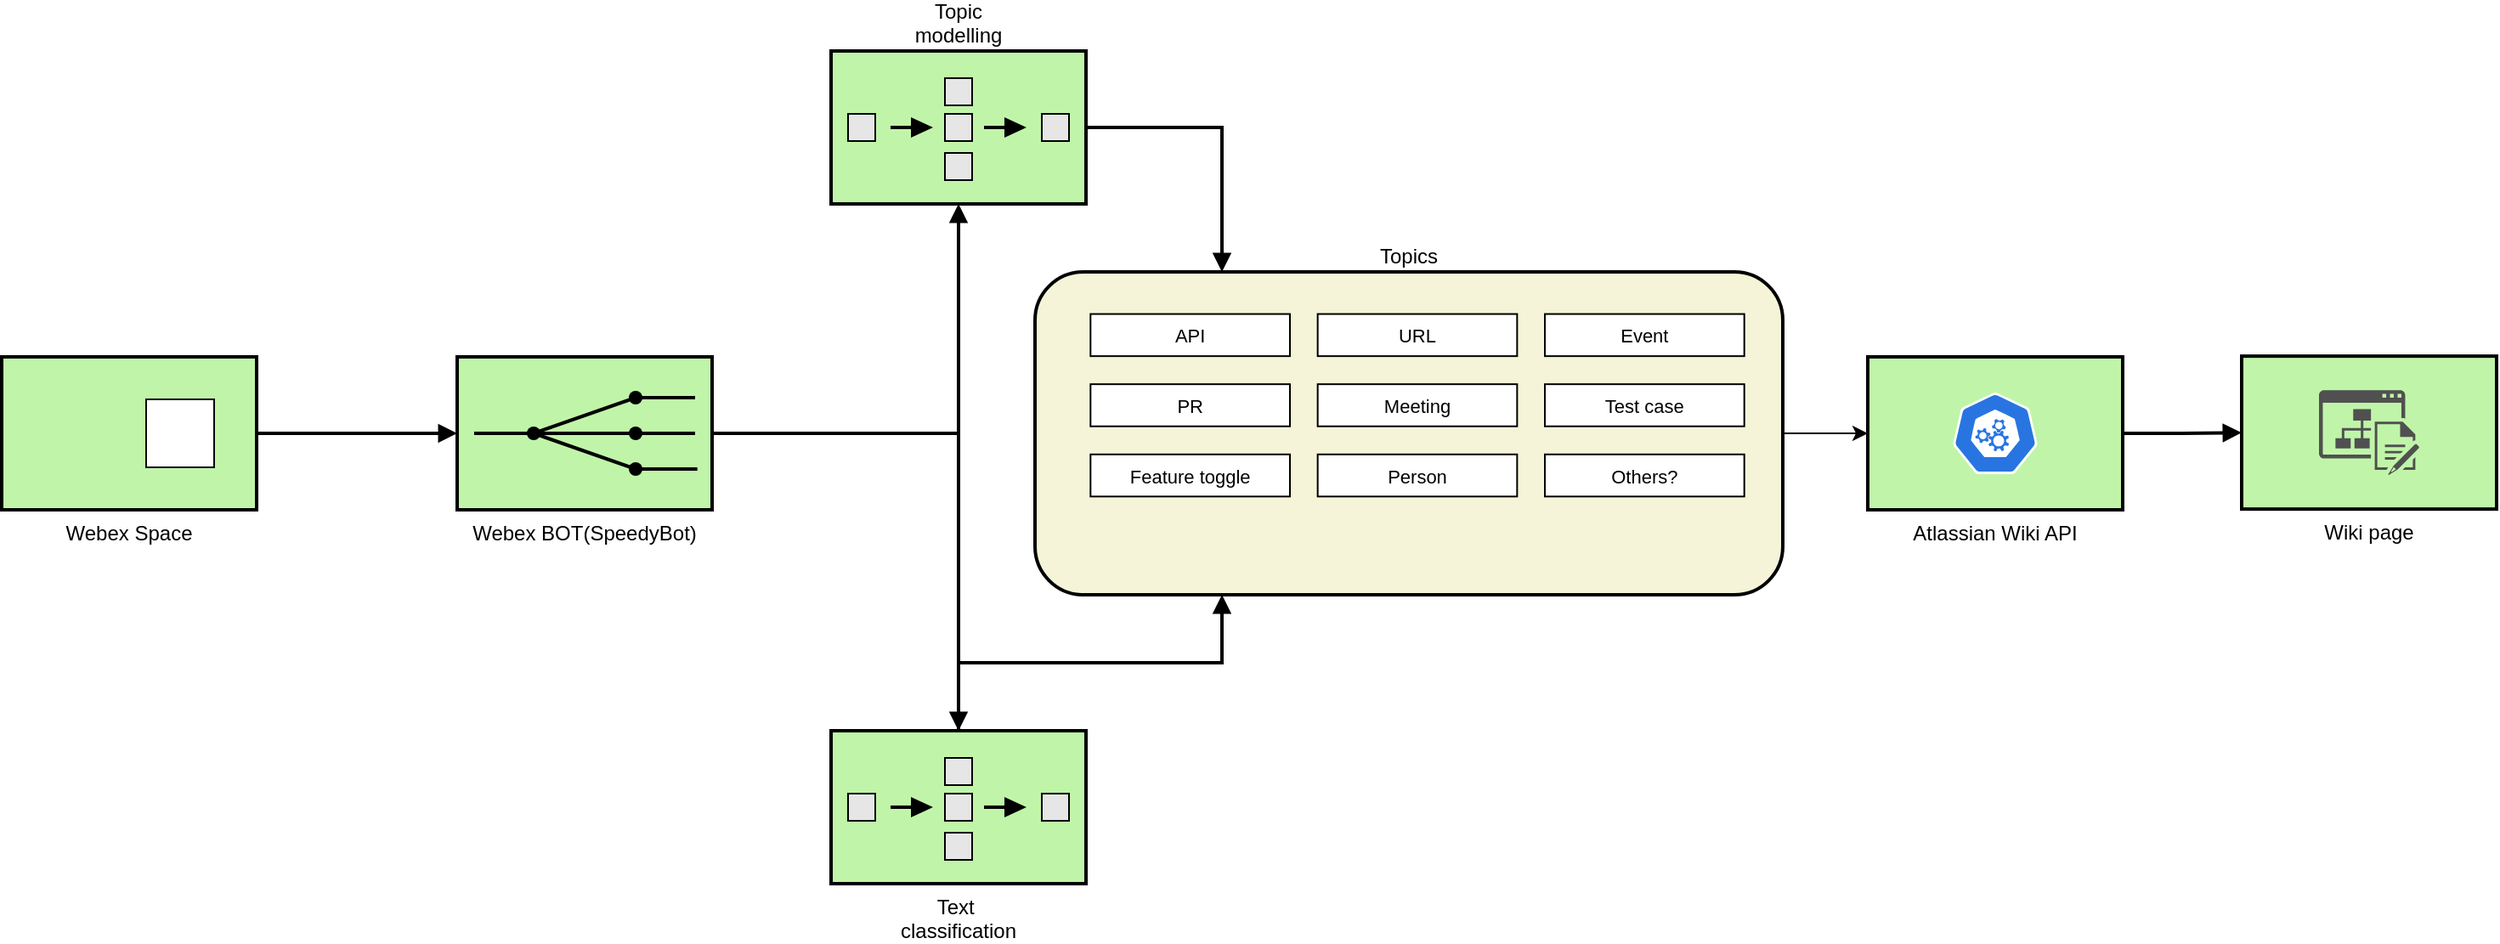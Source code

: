 <mxfile version="24.1.0" type="github">
  <diagram name="Page-1" id="74b105a0-9070-1c63-61bc-23e55f88626e">
    <mxGraphModel dx="2496" dy="1444" grid="1" gridSize="10" guides="1" tooltips="1" connect="1" arrows="1" fold="1" page="1" pageScale="1.5" pageWidth="1169" pageHeight="826" background="none" math="0" shadow="0">
      <root>
        <mxCell id="0" style=";html=1;" />
        <mxCell id="1" style=";html=1;" parent="0" />
        <mxCell id="10b056a9c633e61c-19" style="edgeStyle=orthogonalEdgeStyle;rounded=0;html=1;endArrow=block;endFill=1;jettySize=auto;orthogonalLoop=1;strokeWidth=2;startArrow=none;startFill=0;" parent="1" source="10b056a9c633e61c-2" target="OXvvBqYcgBK15INRSdvP-29" edge="1">
          <mxGeometry relative="1" as="geometry">
            <Array as="points">
              <mxPoint x="735" y="635" />
            </Array>
            <mxPoint x="735" y="430" as="targetPoint" />
          </mxGeometry>
        </mxCell>
        <mxCell id="10b056a9c633e61c-21" style="edgeStyle=orthogonalEdgeStyle;rounded=0;html=1;endArrow=block;endFill=1;jettySize=auto;orthogonalLoop=1;strokeWidth=2;startArrow=none;startFill=0;entryX=0.5;entryY=0;entryDx=0;entryDy=0;entryPerimeter=0;" parent="1" source="10b056a9c633e61c-2" target="10b056a9c633e61c-14" edge="1">
          <mxGeometry relative="1" as="geometry">
            <Array as="points">
              <mxPoint x="735" y="635" />
            </Array>
          </mxGeometry>
        </mxCell>
        <mxCell id="10b056a9c633e61c-2" value="Webex BOT(SpeedyBot)" style="strokeWidth=2;dashed=0;align=center;fontSize=12;fillColor=#c0f5a9;verticalLabelPosition=bottom;verticalAlign=top;shape=mxgraph.eip.recipient_list;" parent="1" vertex="1">
          <mxGeometry x="440" y="590" width="150" height="90" as="geometry" />
        </mxCell>
        <mxCell id="10b056a9c633e61c-17" style="edgeStyle=orthogonalEdgeStyle;rounded=0;html=1;endArrow=block;endFill=1;jettySize=auto;orthogonalLoop=1;strokeWidth=2;startArrow=none;startFill=0;entryX=0;entryY=0.5;entryDx=0;entryDy=0;entryPerimeter=0;" parent="1" source="10b056a9c633e61c-4" target="10b056a9c633e61c-2" edge="1">
          <mxGeometry relative="1" as="geometry">
            <mxPoint x="382" y="635" as="targetPoint" />
          </mxGeometry>
        </mxCell>
        <mxCell id="10b056a9c633e61c-4" value="Webex Space" style="strokeWidth=2;dashed=0;align=center;fontSize=12;shape=rect;verticalLabelPosition=bottom;verticalAlign=top;fillColor=#c0f5a9" parent="1" vertex="1">
          <mxGeometry x="172" y="590" width="150" height="90" as="geometry" />
        </mxCell>
        <mxCell id="10b056a9c633e61c-5" value="" style="strokeWidth=1;dashed=0;align=center;fontSize=8;shape=rect;fillColor=#ffffff;strokeColor=#000000;" parent="10b056a9c633e61c-4" vertex="1">
          <mxGeometry x="85" y="25" width="40" height="40" as="geometry" />
        </mxCell>
        <mxCell id="10b056a9c633e61c-22" style="edgeStyle=orthogonalEdgeStyle;rounded=0;html=1;endArrow=block;endFill=1;jettySize=auto;orthogonalLoop=1;strokeWidth=2;startArrow=none;startFill=0;entryX=0.25;entryY=0;entryDx=0;entryDy=0;exitX=1;exitY=0.5;exitDx=0;exitDy=0;exitPerimeter=0;" parent="1" source="OXvvBqYcgBK15INRSdvP-29" target="OXvvBqYcgBK15INRSdvP-6" edge="1">
          <mxGeometry relative="1" as="geometry">
            <mxPoint x="735" y="430" as="sourcePoint" />
            <mxPoint x="1192" y="415" as="targetPoint" />
          </mxGeometry>
        </mxCell>
        <mxCell id="10b056a9c633e61c-23" style="edgeStyle=orthogonalEdgeStyle;rounded=0;html=1;endArrow=block;endFill=1;jettySize=auto;orthogonalLoop=1;strokeWidth=2;startArrow=none;startFill=0;entryX=0;entryY=0.5;entryDx=0;entryDy=0;" parent="1" source="10b056a9c633e61c-8" target="OXvvBqYcgBK15INRSdvP-24" edge="1">
          <mxGeometry relative="1" as="geometry">
            <mxPoint x="1500" y="525" as="targetPoint" />
          </mxGeometry>
        </mxCell>
        <mxCell id="10b056a9c633e61c-24" style="edgeStyle=orthogonalEdgeStyle;rounded=0;html=1;endArrow=block;endFill=1;jettySize=auto;orthogonalLoop=1;strokeWidth=2;startArrow=none;startFill=0;entryX=0.25;entryY=1;entryDx=0;entryDy=0;" parent="1" source="10b056a9c633e61c-14" target="OXvvBqYcgBK15INRSdvP-6" edge="1">
          <mxGeometry relative="1" as="geometry">
            <mxPoint x="1192" y="885" as="targetPoint" />
          </mxGeometry>
        </mxCell>
        <mxCell id="10b056a9c633e61c-14" value="Text &#xa;classification" style="strokeWidth=2;dashed=0;align=center;fontSize=12;fillColor=#c0f5a9;verticalLabelPosition=bottom;verticalAlign=top;shape=mxgraph.eip.composed_message_processor;" parent="1" vertex="1">
          <mxGeometry x="660" y="810" width="150" height="90" as="geometry" />
        </mxCell>
        <mxCell id="OXvvBqYcgBK15INRSdvP-28" style="edgeStyle=orthogonalEdgeStyle;rounded=0;orthogonalLoop=1;jettySize=auto;html=1;exitX=1;exitY=0.5;exitDx=0;exitDy=0;" edge="1" parent="1" source="OXvvBqYcgBK15INRSdvP-6" target="10b056a9c633e61c-8">
          <mxGeometry relative="1" as="geometry" />
        </mxCell>
        <mxCell id="OXvvBqYcgBK15INRSdvP-6" value="Topics" style="strokeWidth=2;dashed=0;align=center;fontSize=12;shape=rect;verticalLabelPosition=top;verticalAlign=bottom;fillColor=#F5F4D8;labelPosition=center;rounded=1;shadow=0;" vertex="1" parent="1">
          <mxGeometry x="780" y="540" width="440" height="190" as="geometry" />
        </mxCell>
        <mxCell id="OXvvBqYcgBK15INRSdvP-8" value="API" style="strokeWidth=1;dashed=0;align=center;fontSize=11;shape=rect;fillColor=#ffffff;strokeColor=#000000;" vertex="1" parent="OXvvBqYcgBK15INRSdvP-6">
          <mxGeometry x="32.66" y="24.783" width="117.34" height="24.783" as="geometry" />
        </mxCell>
        <mxCell id="OXvvBqYcgBK15INRSdvP-9" value="URL" style="strokeWidth=1;dashed=0;align=center;fontSize=11;shape=rect;fillColor=#ffffff;strokeColor=#000000;" vertex="1" parent="OXvvBqYcgBK15INRSdvP-6">
          <mxGeometry x="166.33" y="24.783" width="117.34" height="24.783" as="geometry" />
        </mxCell>
        <mxCell id="OXvvBqYcgBK15INRSdvP-10" value="Event" style="strokeWidth=1;dashed=0;align=center;fontSize=11;shape=rect;fillColor=#ffffff;strokeColor=#000000;" vertex="1" parent="OXvvBqYcgBK15INRSdvP-6">
          <mxGeometry x="300.0" y="24.783" width="117.34" height="24.783" as="geometry" />
        </mxCell>
        <mxCell id="OXvvBqYcgBK15INRSdvP-13" value="Test case" style="strokeWidth=1;dashed=0;align=center;fontSize=11;shape=rect;fillColor=#ffffff;strokeColor=#000000;" vertex="1" parent="OXvvBqYcgBK15INRSdvP-6">
          <mxGeometry x="300.0" y="66.087" width="117.34" height="24.783" as="geometry" />
        </mxCell>
        <mxCell id="OXvvBqYcgBK15INRSdvP-14" value="Meeting" style="strokeWidth=1;dashed=0;align=center;fontSize=11;shape=rect;fillColor=#ffffff;strokeColor=#000000;" vertex="1" parent="OXvvBqYcgBK15INRSdvP-6">
          <mxGeometry x="166.33" y="66.087" width="117.34" height="24.783" as="geometry" />
        </mxCell>
        <mxCell id="OXvvBqYcgBK15INRSdvP-15" value="PR" style="strokeWidth=1;dashed=0;align=center;fontSize=11;shape=rect;fillColor=#ffffff;strokeColor=#000000;" vertex="1" parent="OXvvBqYcgBK15INRSdvP-6">
          <mxGeometry x="32.66" y="66.087" width="117.34" height="24.783" as="geometry" />
        </mxCell>
        <mxCell id="OXvvBqYcgBK15INRSdvP-16" value="Others?" style="strokeWidth=1;dashed=0;align=center;fontSize=11;shape=rect;fillColor=#ffffff;strokeColor=#000000;" vertex="1" parent="OXvvBqYcgBK15INRSdvP-6">
          <mxGeometry x="300.0" y="107.391" width="117.34" height="24.783" as="geometry" />
        </mxCell>
        <mxCell id="OXvvBqYcgBK15INRSdvP-17" value="Person" style="strokeWidth=1;dashed=0;align=center;fontSize=11;shape=rect;fillColor=#ffffff;strokeColor=#000000;" vertex="1" parent="OXvvBqYcgBK15INRSdvP-6">
          <mxGeometry x="166.33" y="107.391" width="117.34" height="24.783" as="geometry" />
        </mxCell>
        <mxCell id="OXvvBqYcgBK15INRSdvP-18" value="Feature toggle" style="strokeWidth=1;dashed=0;align=center;fontSize=11;shape=rect;fillColor=#ffffff;strokeColor=#000000;" vertex="1" parent="OXvvBqYcgBK15INRSdvP-6">
          <mxGeometry x="32.66" y="107.391" width="117.34" height="24.783" as="geometry" />
        </mxCell>
        <mxCell id="OXvvBqYcgBK15INRSdvP-25" value="" style="group" vertex="1" connectable="0" parent="1">
          <mxGeometry x="1270" y="590" width="150" height="90" as="geometry" />
        </mxCell>
        <mxCell id="10b056a9c633e61c-8" value="Atlassian Wiki API" style="strokeWidth=2;dashed=0;align=center;fontSize=12;shape=rect;verticalLabelPosition=bottom;verticalAlign=top;fillColor=#c0f5a9" parent="OXvvBqYcgBK15INRSdvP-25" vertex="1">
          <mxGeometry width="150" height="90" as="geometry" />
        </mxCell>
        <mxCell id="OXvvBqYcgBK15INRSdvP-22" value="" style="aspect=fixed;sketch=0;html=1;dashed=0;whitespace=wrap;fillColor=#2875E2;strokeColor=#ffffff;points=[[0.005,0.63,0],[0.1,0.2,0],[0.9,0.2,0],[0.5,0,0],[0.995,0.63,0],[0.72,0.99,0],[0.5,1,0],[0.28,0.99,0]];shape=mxgraph.kubernetes.icon2;prIcon=api" vertex="1" parent="OXvvBqYcgBK15INRSdvP-25">
          <mxGeometry x="50" y="21" width="50" height="48" as="geometry" />
        </mxCell>
        <mxCell id="OXvvBqYcgBK15INRSdvP-26" value="" style="group" vertex="1" connectable="0" parent="1">
          <mxGeometry x="1490" y="589.57" width="150" height="90" as="geometry" />
        </mxCell>
        <mxCell id="OXvvBqYcgBK15INRSdvP-27" value="" style="group" vertex="1" connectable="0" parent="OXvvBqYcgBK15INRSdvP-26">
          <mxGeometry width="150" height="90" as="geometry" />
        </mxCell>
        <mxCell id="OXvvBqYcgBK15INRSdvP-24" value="Wiki page" style="strokeWidth=2;dashed=0;align=center;fontSize=12;shape=rect;verticalLabelPosition=bottom;verticalAlign=top;fillColor=#c0f5a9" vertex="1" parent="OXvvBqYcgBK15INRSdvP-27">
          <mxGeometry width="150" height="90" as="geometry" />
        </mxCell>
        <mxCell id="OXvvBqYcgBK15INRSdvP-23" value="" style="sketch=0;pointerEvents=1;shadow=0;dashed=0;html=1;strokeColor=none;fillColor=#505050;labelPosition=center;verticalLabelPosition=bottom;verticalAlign=top;outlineConnect=0;align=center;shape=mxgraph.office.sites.wiki_site;" vertex="1" parent="OXvvBqYcgBK15INRSdvP-27">
          <mxGeometry x="45.5" y="20" width="59" height="50" as="geometry" />
        </mxCell>
        <mxCell id="OXvvBqYcgBK15INRSdvP-29" value="Topic&#xa;modelling" style="strokeWidth=2;dashed=0;align=center;fontSize=12;fillColor=#c0f5a9;verticalLabelPosition=top;verticalAlign=bottom;shape=mxgraph.eip.composed_message_processor;labelPosition=center;" vertex="1" parent="1">
          <mxGeometry x="660" y="410" width="150" height="90" as="geometry" />
        </mxCell>
      </root>
    </mxGraphModel>
  </diagram>
</mxfile>
